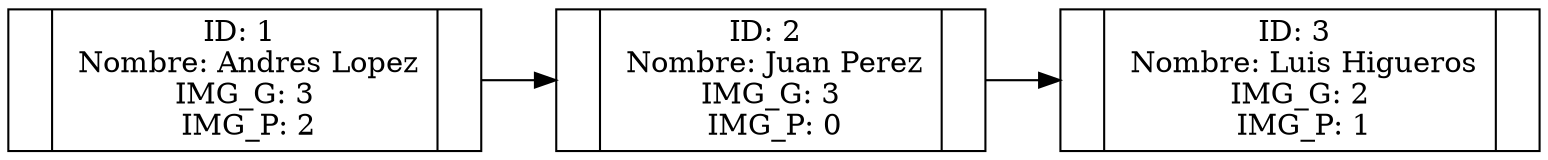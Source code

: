  digraph G {
   node [shape=record];
   rankdir=LR
 "nodo    0"[label="{ |{ID:            1 \n Nombre: Andres Lopez\n IMG_G:            3 \n IMG_P:            2 }| }", fillcolor=white, style=filled];
 "nodo    1"[label="{ |{ID:            2 \n Nombre: Juan Perez\n IMG_G:            3 \n IMG_P:            0 }| }", fillcolor=white, style=filled];
 "nodo    2"[label="{ |{ID:            3 \n Nombre: Luis Higueros\n IMG_G:            2 \n IMG_P:            1 }| }", fillcolor=white, style=filled];
 "nodo    0"->"nodo    1"->"nodo    2"
 rankdir = LR
 }
